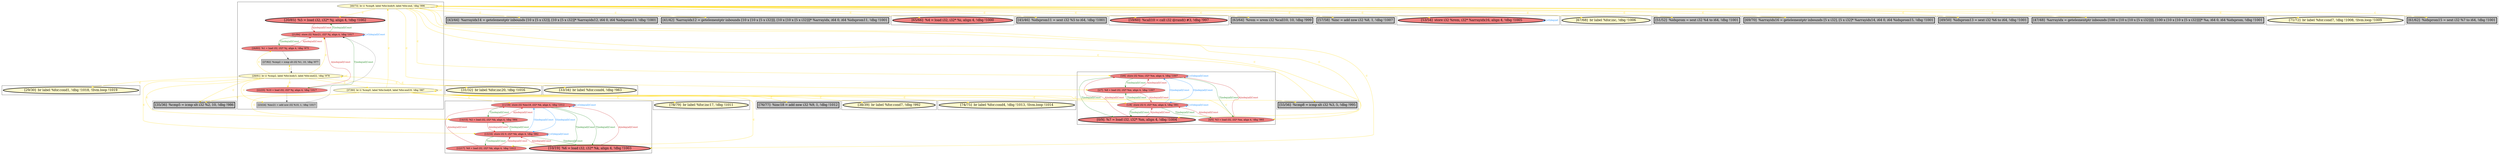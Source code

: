 
digraph G {



node1022->node1008 [style=solid,color=gold,label="C",penwidth=1.0,fontcolor=gold ]
node1022->node1006 [style=solid,color=gold,label="C",penwidth=1.0,fontcolor=gold ]
node1022->node1034 [style=solid,color=gold,label="C",penwidth=1.0,fontcolor=gold ]
node1022->node1009 [style=solid,color=gold,label="C",penwidth=1.0,fontcolor=gold ]
node1022->node1036 [style=solid,color=gold,label="C",penwidth=1.0,fontcolor=gold ]
node1001->node1000 [style=solid,color=forestgreen,label="T|indep|all|Const",penwidth=1.0,fontcolor=forestgreen ]
node1000->node1001 [style=solid,color=firebrick3,label="A|indep|all|Const",penwidth=1.0,fontcolor=firebrick3 ]
node1027->node1022 [style=solid,color=gold,label="C",penwidth=1.0,fontcolor=gold ]
node1025->node1011 [style=solid,color=gold,label="C",penwidth=1.0,fontcolor=gold ]
node1021->node1026 [style=solid,color=forestgreen,label="T|indep|all|Const",penwidth=1.0,fontcolor=forestgreen ]
node1022->node1031 [style=solid,color=gold,label="C",penwidth=1.0,fontcolor=gold ]
node1027->node1000 [style=solid,color=gold,label="C",penwidth=1.0,fontcolor=gold ]
node1021->node1021 [style=solid,color=dodgerblue,label="O|dep|all|Const",penwidth=1.0,fontcolor=dodgerblue ]
node1022->node1022 [style=solid,color=gold,label="C",penwidth=1.0,fontcolor=gold ]
node1041->node1040 [style=solid,color=forestgreen,label="T|indep|all|Const",penwidth=1.0,fontcolor=forestgreen ]
node1037->node1038 [style=solid,color=firebrick3,label="A|indep|all|Const",penwidth=1.0,fontcolor=firebrick3 ]
node1025->node1025 [style=solid,color=gold,label="C",penwidth=1.0,fontcolor=gold ]
node1027->node1027 [style=solid,color=gold,label="C",penwidth=1.0,fontcolor=gold ]
node1025->node1023 [style=solid,color=gold,label="C",penwidth=1.0,fontcolor=gold ]
node1038->node1038 [style=solid,color=dodgerblue,label="O|dep|all|Const",penwidth=1.0,fontcolor=dodgerblue ]
node1001->node1002 [style=solid,color=forestgreen,label="T|indep|all|Const",penwidth=1.0,fontcolor=forestgreen ]
node1022->node1019 [style=solid,color=gold,label="C",penwidth=1.0,fontcolor=gold ]
node1025->node1021 [style=solid,color=gold,label="C",penwidth=1.0,fontcolor=gold ]
node1002->node1001 [style=solid,color=firebrick3,label="A|indep|all|Const",penwidth=1.0,fontcolor=firebrick3 ]
node1021->node1020 [style=solid,color=forestgreen,label="T|indep|all|Const",penwidth=1.0,fontcolor=forestgreen ]
node1024->node1023 [style=solid,color=black,label="",penwidth=0.5,fontcolor=black ]
node1020->node1021 [style=solid,color=firebrick3,label="A|indep|all|Const",penwidth=1.0,fontcolor=firebrick3 ]
node1022->node1042 [style=solid,color=gold,label="C",penwidth=1.0,fontcolor=gold ]
node1014->node1014 [style=solid,color=dodgerblue,label="O|dep|all",penwidth=1.0,fontcolor=dodgerblue ]
node1004->node1003 [style=solid,color=forestgreen,label="T|indep|all|Const",penwidth=1.0,fontcolor=forestgreen ]
node1022->node1035 [style=solid,color=gold,label="C",penwidth=1.0,fontcolor=gold ]
node1022->node1014 [style=solid,color=gold,label="C",penwidth=1.0,fontcolor=gold ]
node1027->node1002 [style=solid,color=gold,label="C",penwidth=1.0,fontcolor=gold ]
node1040->node1041 [style=solid,color=firebrick3,label="A|indep|all|Const",penwidth=1.0,fontcolor=firebrick3 ]
node1027->node1033 [style=solid,color=gold,label="C",penwidth=1.0,fontcolor=gold ]
node1027->node1030 [style=solid,color=gold,label="C",penwidth=1.0,fontcolor=gold ]
node1027->node1001 [style=solid,color=gold,label="C",penwidth=1.0,fontcolor=gold ]
node1025->node1020 [style=solid,color=gold,label="C",penwidth=1.0,fontcolor=gold ]
node1041->node1041 [style=solid,color=dodgerblue,label="O|dep|all|Const",penwidth=1.0,fontcolor=dodgerblue ]
node1025->node1005 [style=solid,color=gold,label="C",penwidth=1.0,fontcolor=gold ]
node1041->node1039 [style=solid,color=forestgreen,label="T|indep|all|Const",penwidth=1.0,fontcolor=forestgreen ]
node1000->node1004 [style=solid,color=firebrick3,label="A|indep|all|Const",penwidth=1.0,fontcolor=firebrick3 ]
node1022->node1003 [style=solid,color=gold,label="C",penwidth=1.0,fontcolor=gold ]
node1004->node1001 [style=solid,color=dodgerblue,label="O|indep|all|Const",penwidth=1.0,fontcolor=dodgerblue ]
node1022->node1015 [style=solid,color=gold,label="C",penwidth=1.0,fontcolor=gold ]
node1022->node1013 [style=solid,color=gold,label="C",penwidth=1.0,fontcolor=gold ]
node1041->node1038 [style=solid,color=dodgerblue,label="O|indep|all|Const",penwidth=1.0,fontcolor=dodgerblue ]
node1038->node1041 [style=solid,color=dodgerblue,label="O|indep|all|Const",penwidth=1.0,fontcolor=dodgerblue ]
node1027->node1037 [style=solid,color=gold,label="C",penwidth=1.0,fontcolor=gold ]
node1001->node1001 [style=solid,color=dodgerblue,label="O|dep|all|Const",penwidth=1.0,fontcolor=dodgerblue ]
node1001->node1004 [style=solid,color=dodgerblue,label="O|indep|all|Const",penwidth=1.0,fontcolor=dodgerblue ]
node1039->node1041 [style=solid,color=firebrick3,label="A|indep|all|Const",penwidth=1.0,fontcolor=firebrick3 ]
node1028->node1025 [style=solid,color=black,label="",penwidth=0.5,fontcolor=black ]
node1025->node1028 [style=solid,color=gold,label="C",penwidth=1.0,fontcolor=gold ]
node1023->node1021 [style=solid,color=black,label="",penwidth=0.5,fontcolor=black ]
node1022->node1041 [style=solid,color=gold,label="C",penwidth=1.0,fontcolor=gold ]
node1021->node1024 [style=solid,color=forestgreen,label="T|indep|all|Const",penwidth=1.0,fontcolor=forestgreen ]
node1027->node1005 [style=solid,color=gold,label="C",penwidth=1.0,fontcolor=gold ]
node1020->node1028 [style=solid,color=black,label="",penwidth=0.5,fontcolor=black ]
node1025->node1027 [style=solid,color=gold,label="C",penwidth=1.0,fontcolor=gold ]
node1040->node1038 [style=solid,color=firebrick3,label="A|indep|all|Const",penwidth=1.0,fontcolor=firebrick3 ]
node1025->node1024 [style=solid,color=gold,label="C",penwidth=1.0,fontcolor=gold ]
node1003->node1001 [style=solid,color=firebrick3,label="A|indep|all|Const",penwidth=1.0,fontcolor=firebrick3 ]
node1022->node1017 [style=solid,color=gold,label="C",penwidth=1.0,fontcolor=gold ]
node1025->node1000 [style=solid,color=gold,label="C",penwidth=1.0,fontcolor=gold ]
node1001->node1003 [style=solid,color=forestgreen,label="T|indep|all|Const",penwidth=1.0,fontcolor=forestgreen ]
node1022->node1037 [style=solid,color=gold,label="C",penwidth=1.0,fontcolor=gold ]
node1022->node1039 [style=solid,color=gold,label="C",penwidth=1.0,fontcolor=gold ]
node1022->node1040 [style=solid,color=gold,label="C",penwidth=1.0,fontcolor=gold ]
node1041->node1037 [style=solid,color=forestgreen,label="T|indep|all|Const",penwidth=1.0,fontcolor=forestgreen ]
node1038->node1039 [style=solid,color=forestgreen,label="T|indep|all|Const",penwidth=1.0,fontcolor=forestgreen ]
node1039->node1038 [style=solid,color=firebrick3,label="A|indep|all|Const",penwidth=1.0,fontcolor=firebrick3 ]
node1004->node1002 [style=solid,color=forestgreen,label="T|indep|all|Const",penwidth=1.0,fontcolor=forestgreen ]
node1002->node1004 [style=solid,color=firebrick3,label="A|indep|all|Const",penwidth=1.0,fontcolor=firebrick3 ]
node1004->node1004 [style=solid,color=dodgerblue,label="O|dep|all|Const",penwidth=1.0,fontcolor=dodgerblue ]
node1022->node1010 [style=solid,color=gold,label="C",penwidth=1.0,fontcolor=gold ]
node1026->node1021 [style=solid,color=firebrick3,label="A|indep|all|Const",penwidth=1.0,fontcolor=firebrick3 ]
node1027->node1019 [style=solid,color=gold,label="C",penwidth=1.0,fontcolor=gold ]
node1038->node1040 [style=solid,color=forestgreen,label="T|indep|all|Const",penwidth=1.0,fontcolor=forestgreen ]
node1022->node1012 [style=solid,color=gold,label="C",penwidth=1.0,fontcolor=gold ]
node1025->node1004 [style=solid,color=gold,label="C",penwidth=1.0,fontcolor=gold ]
node1003->node1004 [style=solid,color=firebrick3,label="A|indep|all|Const",penwidth=1.0,fontcolor=firebrick3 ]
node1038->node1037 [style=solid,color=forestgreen,label="T|indep|all|Const",penwidth=1.0,fontcolor=forestgreen ]
node1004->node1000 [style=solid,color=forestgreen,label="T|indep|all|Const",penwidth=1.0,fontcolor=forestgreen ]
node1022->node1032 [style=solid,color=gold,label="C",penwidth=1.0,fontcolor=gold ]
node1037->node1041 [style=solid,color=firebrick3,label="A|indep|all|Const",penwidth=1.0,fontcolor=firebrick3 ]
node1027->node1038 [style=solid,color=gold,label="C",penwidth=1.0,fontcolor=gold ]
node1024->node1021 [style=solid,color=firebrick3,label="A|indep|all|Const",penwidth=1.0,fontcolor=firebrick3 ]
node1025->node1007 [style=solid,color=gold,label="C",penwidth=1.0,fontcolor=gold ]
node1027->node1016 [style=solid,color=gold,label="C",penwidth=1.0,fontcolor=gold ]
node1027->node1018 [style=solid,color=gold,label="C",penwidth=1.0,fontcolor=gold ]
node1022->node1026 [style=solid,color=gold,label="C",penwidth=1.0,fontcolor=gold ]
node1025->node1029 [style=solid,color=gold,label="C",penwidth=1.0,fontcolor=gold ]


subgraph cluster26 {


node1042 [penwidth=3.0,fontsize=20,fillcolor=grey,label="[57/58]  %inc = add nsw i32 %8, 1, !dbg !1007",shape=rectangle,style=filled ]



}

subgraph cluster25 {


node1039 [penwidth=3.0,fontsize=20,fillcolor=lightcoral,label="[0/9]  %7 = load i32, i32* %m, align 4, !dbg !1004",shape=ellipse,style=filled ]
node1041 [fillcolor=lightcoral,label="[3/6]  store i32 %inc, i32* %m, align 4, !dbg !1007",shape=ellipse,style=filled ]
node1040 [fillcolor=lightcoral,label="[2/7]  %8 = load i32, i32* %m, align 4, !dbg !1007",shape=ellipse,style=filled ]
node1037 [fillcolor=lightcoral,label="[4/5]  %3 = load i32, i32* %m, align 4, !dbg !993",shape=ellipse,style=filled ]
node1038 [fillcolor=lightcoral,label="[1/8]  store i32 0, i32* %m, align 4, !dbg !991",shape=ellipse,style=filled ]



}

subgraph cluster24 {


node1036 [penwidth=3.0,fontsize=20,fillcolor=lightcoral,label="[59/60]  %call10 = call i32 @rand() #3, !dbg !997",shape=ellipse,style=filled ]



}

subgraph cluster22 {


node1034 [penwidth=3.0,fontsize=20,fillcolor=lightcoral,label="[65/66]  %4 = load i32, i32* %i, align 4, !dbg !1000",shape=ellipse,style=filled ]



}

subgraph cluster20 {


node1032 [penwidth=3.0,fontsize=20,fillcolor=grey,label="[61/62]  %idxprom15 = sext i32 %7 to i64, !dbg !1001",shape=rectangle,style=filled ]



}

subgraph cluster18 {


node1030 [penwidth=3.0,fontsize=20,fillcolor=grey,label="[76/77]  %inc18 = add nsw i32 %9, 1, !dbg !1012",shape=rectangle,style=filled ]



}

subgraph cluster16 {


node1028 [fillcolor=grey,label="[27/82]  %cmp2 = icmp slt i32 %1, 10, !dbg !977",shape=rectangle,style=filled ]
node1027 [fillcolor=lemonchiffon,label="[37/80]  br i1 %cmp5, label %for.body6, label %for.end19, !dbg !987",shape=ellipse,style=filled ]
node1021 [fillcolor=lightcoral,label="[21/84]  store i32 %inc21, i32* %j, align 4, !dbg !1017",shape=ellipse,style=filled ]
node1022 [fillcolor=lemonchiffon,label="[40/73]  br i1 %cmp8, label %for.body9, label %for.end, !dbg !996",shape=ellipse,style=filled ]
node1026 [penwidth=3.0,fontsize=20,fillcolor=lightcoral,label="[20/85]  %5 = load i32, i32* %j, align 4, !dbg !1002",shape=ellipse,style=filled ]
node1023 [fillcolor=grey,label="[23/24]  %inc21 = add nsw i32 %10, 1, !dbg !1017",shape=rectangle,style=filled ]
node1024 [fillcolor=lightcoral,label="[22/25]  %10 = load i32, i32* %j, align 4, !dbg !1017",shape=ellipse,style=filled ]
node1020 [fillcolor=lightcoral,label="[26/83]  %1 = load i32, i32* %j, align 4, !dbg !975",shape=ellipse,style=filled ]
node1025 [fillcolor=lemonchiffon,label="[28/81]  br i1 %cmp2, label %for.body3, label %for.end22, !dbg !978",shape=ellipse,style=filled ]



}

subgraph cluster17 {


node1029 [penwidth=3.0,fontsize=20,fillcolor=lemonchiffon,label="[29/30]  br label %for.cond1, !dbg !1018, !llvm.loop !1019",shape=ellipse,style=filled ]



}

subgraph cluster4 {


node1008 [penwidth=3.0,fontsize=20,fillcolor=grey,label="[43/44]  %arrayidx14 = getelementptr inbounds [10 x [5 x i32]], [10 x [5 x i32]]* %arrayidx12, i64 0, i64 %idxprom13, !dbg !1001",shape=rectangle,style=filled ]



}

subgraph cluster3 {


node1007 [penwidth=3.0,fontsize=20,fillcolor=lemonchiffon,label="[33/34]  br label %for.cond4, !dbg !983",shape=ellipse,style=filled ]



}

subgraph cluster2 {


node1006 [penwidth=3.0,fontsize=20,fillcolor=grey,label="[41/42]  %arrayidx12 = getelementptr inbounds [10 x [10 x [5 x i32]]], [10 x [10 x [5 x i32]]]* %arrayidx, i64 0, i64 %idxprom11, !dbg !1001",shape=rectangle,style=filled ]



}

subgraph cluster1 {


node1005 [penwidth=3.0,fontsize=20,fillcolor=grey,label="[35/36]  %cmp5 = icmp slt i32 %2, 10, !dbg !986",shape=rectangle,style=filled ]



}

subgraph cluster12 {


node1016 [penwidth=3.0,fontsize=20,fillcolor=lemonchiffon,label="[38/39]  br label %for.cond7, !dbg !992",shape=ellipse,style=filled ]



}

subgraph cluster5 {


node1009 [penwidth=3.0,fontsize=20,fillcolor=grey,label="[45/46]  %idxprom11 = sext i32 %5 to i64, !dbg !1001",shape=rectangle,style=filled ]



}

subgraph cluster0 {


node1004 [fillcolor=lightcoral,label="[13/16]  store i32 0, i32* %k, align 4, !dbg !982",shape=ellipse,style=filled ]
node1003 [penwidth=3.0,fontsize=20,fillcolor=lightcoral,label="[10/19]  %6 = load i32, i32* %k, align 4, !dbg !1003",shape=ellipse,style=filled ]
node1002 [fillcolor=lightcoral,label="[12/17]  %9 = load i32, i32* %k, align 4, !dbg !1012",shape=ellipse,style=filled ]
node1000 [fillcolor=lightcoral,label="[14/15]  %2 = load i32, i32* %k, align 4, !dbg !984",shape=ellipse,style=filled ]
node1001 [fillcolor=lightcoral,label="[11/18]  store i32 %inc18, i32* %k, align 4, !dbg !1012",shape=ellipse,style=filled ]



}

subgraph cluster6 {


node1010 [penwidth=3.0,fontsize=20,fillcolor=grey,label="[47/48]  %arrayidx = getelementptr inbounds [100 x [10 x [10 x [5 x i32]]]], [100 x [10 x [10 x [5 x i32]]]]* %a, i64 0, i64 %idxprom, !dbg !1001",shape=rectangle,style=filled ]



}

subgraph cluster14 {


node1018 [penwidth=3.0,fontsize=20,fillcolor=lemonchiffon,label="[74/75]  br label %for.cond4, !dbg !1013, !llvm.loop !1014",shape=ellipse,style=filled ]



}

subgraph cluster7 {


node1011 [penwidth=3.0,fontsize=20,fillcolor=lemonchiffon,label="[31/32]  br label %for.inc20, !dbg !1016",shape=ellipse,style=filled ]



}

subgraph cluster23 {


node1035 [penwidth=3.0,fontsize=20,fillcolor=lemonchiffon,label="[67/68]  br label %for.inc, !dbg !1006",shape=ellipse,style=filled ]



}

subgraph cluster8 {


node1012 [penwidth=3.0,fontsize=20,fillcolor=lemonchiffon,label="[71/72]  br label %for.cond7, !dbg !1008, !llvm.loop !1009",shape=ellipse,style=filled ]



}

subgraph cluster21 {


node1033 [penwidth=3.0,fontsize=20,fillcolor=lemonchiffon,label="[78/79]  br label %for.inc17, !dbg !1011",shape=ellipse,style=filled ]



}

subgraph cluster9 {


node1013 [penwidth=3.0,fontsize=20,fillcolor=grey,label="[69/70]  %arrayidx16 = getelementptr inbounds [5 x i32], [5 x i32]* %arrayidx14, i64 0, i64 %idxprom15, !dbg !1001",shape=rectangle,style=filled ]



}

subgraph cluster19 {


node1031 [penwidth=3.0,fontsize=20,fillcolor=grey,label="[63/64]  %rem = srem i32 %call10, 10, !dbg !999",shape=rectangle,style=filled ]



}

subgraph cluster10 {


node1014 [penwidth=3.0,fontsize=20,fillcolor=lightcoral,label="[53/54]  store i32 %rem, i32* %arrayidx16, align 4, !dbg !1005",shape=ellipse,style=filled ]



}

subgraph cluster11 {


node1015 [penwidth=3.0,fontsize=20,fillcolor=grey,label="[51/52]  %idxprom = sext i32 %4 to i64, !dbg !1001",shape=rectangle,style=filled ]



}

subgraph cluster13 {


node1017 [penwidth=3.0,fontsize=20,fillcolor=grey,label="[49/50]  %idxprom13 = sext i32 %6 to i64, !dbg !1001",shape=rectangle,style=filled ]



}

subgraph cluster15 {


node1019 [penwidth=3.0,fontsize=20,fillcolor=grey,label="[55/56]  %cmp8 = icmp slt i32 %3, 5, !dbg !995",shape=rectangle,style=filled ]



}

}
